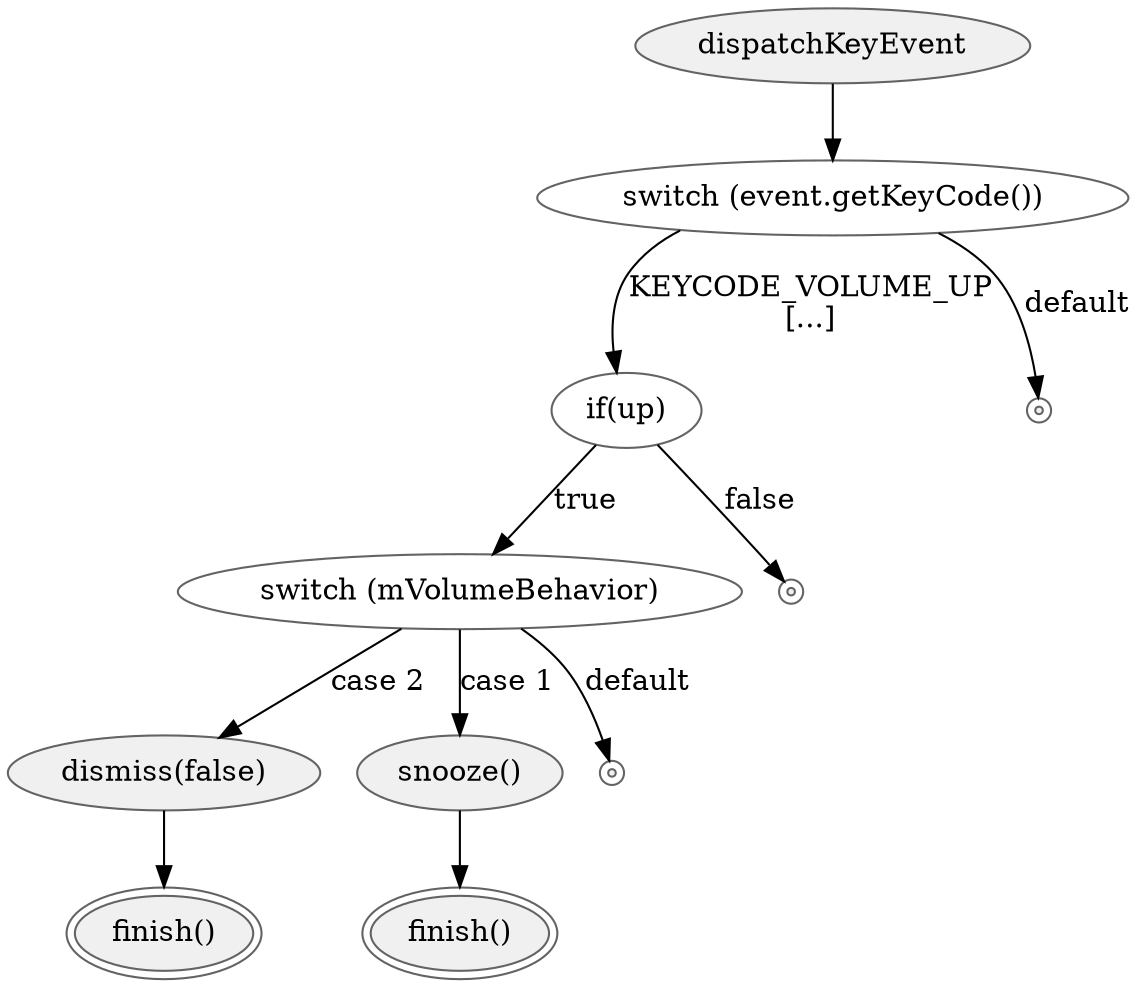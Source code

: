 digraph {
rankdir = TB;
fontname="Helvetica";
node[style="filled,solid", colorscheme=greys3, fillcolor=1, color=3];

dispatchKeyEvent;
switchKeyCode[style="solid",label="switch (event.getKeyCode())"];
ifup[style="solid", label="if(up)"];
switchvBehavior[style="solid", label="switch (mVolumeBehavior)"];
dismiss[label="dismiss(false)"];
snooze[label="snooze()"];
finish1[label="finish()",peripheries=2];
finish2[label="finish()",peripheries=2];

subgraph {
	node[shape=point,style="solid",peripheries=2];
	t1;
	t2;
	t3
}

dispatchKeyEvent -> switchKeyCode;
switchKeyCode -> ifup [label="KEYCODE_VOLUME_UP
\[...\]"];
switchKeyCode -> t1[label="default"];
ifup -> switchvBehavior[label="true"];
ifup -> t2[label="false"];
switchvBehavior -> dismiss[label="case 2"];
switchvBehavior -> snooze[label="case 1"];
switchvBehavior -> t3[label="default"];
dismiss -> finish1;
snooze -> finish2;
}